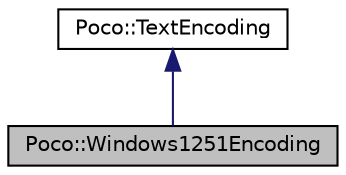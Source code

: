 digraph "Poco::Windows1251Encoding"
{
 // LATEX_PDF_SIZE
  edge [fontname="Helvetica",fontsize="10",labelfontname="Helvetica",labelfontsize="10"];
  node [fontname="Helvetica",fontsize="10",shape=record];
  Node1 [label="Poco::Windows1251Encoding",height=0.2,width=0.4,color="black", fillcolor="grey75", style="filled", fontcolor="black",tooltip=" "];
  Node2 -> Node1 [dir="back",color="midnightblue",fontsize="10",style="solid"];
  Node2 [label="Poco::TextEncoding",height=0.2,width=0.4,color="black", fillcolor="white", style="filled",URL="$classPoco_1_1TextEncoding.html",tooltip=" "];
}
